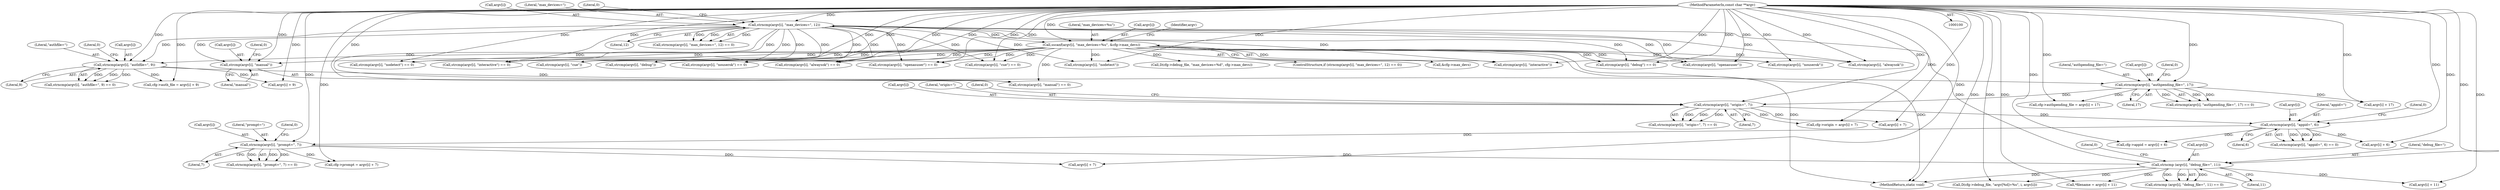 digraph "0_pam-u2f_18b1914e32b74ff52000f10e97067e841e5fff62_0@array" {
"1000147" [label="(Call,strcmp(argv[i], \"manual\"))"];
"1000129" [label="(Call,strncmp(argv[i], \"max_devices=\", 12))"];
"1000341" [label="(Call,strncmp (argv[i], \"debug_file=\", 11))"];
"1000323" [label="(Call,strncmp(argv[i], \"prompt=\", 7))"];
"1000305" [label="(Call,strncmp(argv[i], \"appid=\", 6))"];
"1000287" [label="(Call,strncmp(argv[i], \"origin=\", 7))"];
"1000269" [label="(Call,strncmp(argv[i], \"authpending_file=\", 17))"];
"1000251" [label="(Call,strncmp(argv[i], \"authfile=\", 9))"];
"1000103" [label="(MethodParameterIn,const char **argv)"];
"1000136" [label="(Call,sscanf(argv[i], \"max_devices=%u\", &cfg->max_devs))"];
"1000347" [label="(Literal,0)"];
"1000312" [label="(Call,cfg->appid = argv[i] + 6)"];
"1000137" [label="(Call,argv[i])"];
"1000238" [label="(Call,strcmp(argv[i], \"nodetect\"))"];
"1000288" [label="(Call,argv[i])"];
"1000316" [label="(Call,argv[i] + 6)"];
"1000252" [label="(Call,argv[i])"];
"1000250" [label="(Call,strncmp(argv[i], \"authfile=\", 9) == 0)"];
"1000305" [label="(Call,strncmp(argv[i], \"appid=\", 6))"];
"1000141" [label="(Call,&cfg->max_devs)"];
"1000258" [label="(Call,cfg->auth_file = argv[i] + 9)"];
"1000151" [label="(Literal,\"manual\")"];
"1000211" [label="(Call,strcmp(argv[i], \"interactive\") == 0)"];
"1000147" [label="(Call,strcmp(argv[i], \"manual\"))"];
"1000146" [label="(Call,strcmp(argv[i], \"manual\") == 0)"];
"1000160" [label="(Call,strcmp(argv[i], \"debug\"))"];
"1000291" [label="(Literal,\"origin=\")"];
"1000273" [label="(Literal,\"authpending_file=\")"];
"1000268" [label="(Call,strncmp(argv[i], \"authpending_file=\", 17) == 0)"];
"1000198" [label="(Call,strcmp(argv[i], \"alwaysok\") == 0)"];
"1000129" [label="(Call,strncmp(argv[i], \"max_devices=\", 12))"];
"1000324" [label="(Call,argv[i])"];
"1000287" [label="(Call,strncmp(argv[i], \"origin=\", 7))"];
"1000323" [label="(Call,strncmp(argv[i], \"prompt=\", 7))"];
"1000294" [label="(Call,cfg->origin = argv[i] + 7)"];
"1000330" [label="(Call,cfg->prompt = argv[i] + 7)"];
"1000327" [label="(Literal,\"prompt=\")"];
"1000329" [label="(Literal,0)"];
"1000306" [label="(Call,argv[i])"];
"1000224" [label="(Call,strcmp(argv[i], \"cue\") == 0)"];
"1000152" [label="(Literal,0)"];
"1000340" [label="(Call,strncmp (argv[i], \"debug_file=\", 11) == 0)"];
"1000309" [label="(Literal,\"appid=\")"];
"1000274" [label="(Literal,17)"];
"1000276" [label="(Call,cfg->authpending_file = argv[i] + 17)"];
"1000127" [label="(ControlStructure,if (strncmp(argv[i], \"max_devices=\", 12) == 0))"];
"1000607" [label="(MethodReturn,static void)"];
"1000342" [label="(Call,argv[i])"];
"1000311" [label="(Literal,0)"];
"1000212" [label="(Call,strcmp(argv[i], \"interactive\"))"];
"1000304" [label="(Call,strncmp(argv[i], \"appid=\", 6) == 0)"];
"1000269" [label="(Call,strncmp(argv[i], \"authpending_file=\", 17))"];
"1000292" [label="(Literal,7)"];
"1000270" [label="(Call,argv[i])"];
"1000275" [label="(Literal,0)"];
"1000159" [label="(Call,strcmp(argv[i], \"debug\") == 0)"];
"1000257" [label="(Literal,0)"];
"1000262" [label="(Call,argv[i] + 9)"];
"1000255" [label="(Literal,\"authfile=\")"];
"1000186" [label="(Call,strcmp(argv[i], \"openasuser\"))"];
"1000461" [label="(Call,D(cfg->debug_file, \"argv[%d]=%s\", i, argv[i]))"];
"1000136" [label="(Call,sscanf(argv[i], \"max_devices=%u\", &cfg->max_devs))"];
"1000310" [label="(Literal,6)"];
"1000286" [label="(Call,strncmp(argv[i], \"origin=\", 7) == 0)"];
"1000350" [label="(Call,*filename = argv[i] + 11)"];
"1000293" [label="(Literal,0)"];
"1000149" [label="(Identifier,argv)"];
"1000148" [label="(Call,argv[i])"];
"1000341" [label="(Call,strncmp (argv[i], \"debug_file=\", 11))"];
"1000345" [label="(Literal,\"debug_file=\")"];
"1000173" [label="(Call,strcmp(argv[i], \"nouserok\"))"];
"1000128" [label="(Call,strncmp(argv[i], \"max_devices=\", 12) == 0)"];
"1000133" [label="(Literal,\"max_devices=\")"];
"1000352" [label="(Call,argv[i] + 11)"];
"1000199" [label="(Call,strcmp(argv[i], \"alwaysok\"))"];
"1000328" [label="(Literal,7)"];
"1000298" [label="(Call,argv[i] + 7)"];
"1000256" [label="(Literal,9)"];
"1000470" [label="(Call,D(cfg->debug_file, \"max_devices=%d\", cfg->max_devs))"];
"1000134" [label="(Literal,12)"];
"1000237" [label="(Call,strcmp(argv[i], \"nodetect\") == 0)"];
"1000225" [label="(Call,strcmp(argv[i], \"cue\"))"];
"1000346" [label="(Literal,11)"];
"1000322" [label="(Call,strncmp(argv[i], \"prompt=\", 7) == 0)"];
"1000140" [label="(Literal,\"max_devices=%u\")"];
"1000172" [label="(Call,strcmp(argv[i], \"nouserok\") == 0)"];
"1000103" [label="(MethodParameterIn,const char **argv)"];
"1000135" [label="(Literal,0)"];
"1000280" [label="(Call,argv[i] + 17)"];
"1000251" [label="(Call,strncmp(argv[i], \"authfile=\", 9))"];
"1000334" [label="(Call,argv[i] + 7)"];
"1000185" [label="(Call,strcmp(argv[i], \"openasuser\") == 0)"];
"1000130" [label="(Call,argv[i])"];
"1000147" -> "1000146"  [label="AST: "];
"1000147" -> "1000151"  [label="CFG: "];
"1000148" -> "1000147"  [label="AST: "];
"1000151" -> "1000147"  [label="AST: "];
"1000152" -> "1000147"  [label="CFG: "];
"1000129" -> "1000147"  [label="DDG: "];
"1000136" -> "1000147"  [label="DDG: "];
"1000103" -> "1000147"  [label="DDG: "];
"1000129" -> "1000128"  [label="AST: "];
"1000129" -> "1000134"  [label="CFG: "];
"1000130" -> "1000129"  [label="AST: "];
"1000133" -> "1000129"  [label="AST: "];
"1000134" -> "1000129"  [label="AST: "];
"1000135" -> "1000129"  [label="CFG: "];
"1000129" -> "1000128"  [label="DDG: "];
"1000129" -> "1000128"  [label="DDG: "];
"1000129" -> "1000128"  [label="DDG: "];
"1000341" -> "1000129"  [label="DDG: "];
"1000103" -> "1000129"  [label="DDG: "];
"1000129" -> "1000136"  [label="DDG: "];
"1000129" -> "1000146"  [label="DDG: "];
"1000129" -> "1000159"  [label="DDG: "];
"1000129" -> "1000160"  [label="DDG: "];
"1000129" -> "1000172"  [label="DDG: "];
"1000129" -> "1000173"  [label="DDG: "];
"1000129" -> "1000185"  [label="DDG: "];
"1000129" -> "1000186"  [label="DDG: "];
"1000129" -> "1000198"  [label="DDG: "];
"1000129" -> "1000199"  [label="DDG: "];
"1000129" -> "1000211"  [label="DDG: "];
"1000129" -> "1000212"  [label="DDG: "];
"1000129" -> "1000224"  [label="DDG: "];
"1000129" -> "1000225"  [label="DDG: "];
"1000129" -> "1000237"  [label="DDG: "];
"1000129" -> "1000238"  [label="DDG: "];
"1000129" -> "1000251"  [label="DDG: "];
"1000341" -> "1000340"  [label="AST: "];
"1000341" -> "1000346"  [label="CFG: "];
"1000342" -> "1000341"  [label="AST: "];
"1000345" -> "1000341"  [label="AST: "];
"1000346" -> "1000341"  [label="AST: "];
"1000347" -> "1000341"  [label="CFG: "];
"1000341" -> "1000607"  [label="DDG: "];
"1000341" -> "1000340"  [label="DDG: "];
"1000341" -> "1000340"  [label="DDG: "];
"1000341" -> "1000340"  [label="DDG: "];
"1000323" -> "1000341"  [label="DDG: "];
"1000103" -> "1000341"  [label="DDG: "];
"1000341" -> "1000350"  [label="DDG: "];
"1000341" -> "1000352"  [label="DDG: "];
"1000341" -> "1000461"  [label="DDG: "];
"1000323" -> "1000322"  [label="AST: "];
"1000323" -> "1000328"  [label="CFG: "];
"1000324" -> "1000323"  [label="AST: "];
"1000327" -> "1000323"  [label="AST: "];
"1000328" -> "1000323"  [label="AST: "];
"1000329" -> "1000323"  [label="CFG: "];
"1000323" -> "1000322"  [label="DDG: "];
"1000323" -> "1000322"  [label="DDG: "];
"1000323" -> "1000322"  [label="DDG: "];
"1000305" -> "1000323"  [label="DDG: "];
"1000103" -> "1000323"  [label="DDG: "];
"1000323" -> "1000330"  [label="DDG: "];
"1000323" -> "1000334"  [label="DDG: "];
"1000305" -> "1000304"  [label="AST: "];
"1000305" -> "1000310"  [label="CFG: "];
"1000306" -> "1000305"  [label="AST: "];
"1000309" -> "1000305"  [label="AST: "];
"1000310" -> "1000305"  [label="AST: "];
"1000311" -> "1000305"  [label="CFG: "];
"1000305" -> "1000304"  [label="DDG: "];
"1000305" -> "1000304"  [label="DDG: "];
"1000305" -> "1000304"  [label="DDG: "];
"1000287" -> "1000305"  [label="DDG: "];
"1000103" -> "1000305"  [label="DDG: "];
"1000305" -> "1000312"  [label="DDG: "];
"1000305" -> "1000316"  [label="DDG: "];
"1000287" -> "1000286"  [label="AST: "];
"1000287" -> "1000292"  [label="CFG: "];
"1000288" -> "1000287"  [label="AST: "];
"1000291" -> "1000287"  [label="AST: "];
"1000292" -> "1000287"  [label="AST: "];
"1000293" -> "1000287"  [label="CFG: "];
"1000287" -> "1000286"  [label="DDG: "];
"1000287" -> "1000286"  [label="DDG: "];
"1000287" -> "1000286"  [label="DDG: "];
"1000269" -> "1000287"  [label="DDG: "];
"1000103" -> "1000287"  [label="DDG: "];
"1000287" -> "1000294"  [label="DDG: "];
"1000287" -> "1000298"  [label="DDG: "];
"1000269" -> "1000268"  [label="AST: "];
"1000269" -> "1000274"  [label="CFG: "];
"1000270" -> "1000269"  [label="AST: "];
"1000273" -> "1000269"  [label="AST: "];
"1000274" -> "1000269"  [label="AST: "];
"1000275" -> "1000269"  [label="CFG: "];
"1000269" -> "1000268"  [label="DDG: "];
"1000269" -> "1000268"  [label="DDG: "];
"1000269" -> "1000268"  [label="DDG: "];
"1000251" -> "1000269"  [label="DDG: "];
"1000103" -> "1000269"  [label="DDG: "];
"1000269" -> "1000276"  [label="DDG: "];
"1000269" -> "1000280"  [label="DDG: "];
"1000251" -> "1000250"  [label="AST: "];
"1000251" -> "1000256"  [label="CFG: "];
"1000252" -> "1000251"  [label="AST: "];
"1000255" -> "1000251"  [label="AST: "];
"1000256" -> "1000251"  [label="AST: "];
"1000257" -> "1000251"  [label="CFG: "];
"1000251" -> "1000250"  [label="DDG: "];
"1000251" -> "1000250"  [label="DDG: "];
"1000251" -> "1000250"  [label="DDG: "];
"1000103" -> "1000251"  [label="DDG: "];
"1000136" -> "1000251"  [label="DDG: "];
"1000251" -> "1000258"  [label="DDG: "];
"1000251" -> "1000262"  [label="DDG: "];
"1000103" -> "1000100"  [label="AST: "];
"1000103" -> "1000607"  [label="DDG: "];
"1000103" -> "1000136"  [label="DDG: "];
"1000103" -> "1000146"  [label="DDG: "];
"1000103" -> "1000159"  [label="DDG: "];
"1000103" -> "1000160"  [label="DDG: "];
"1000103" -> "1000172"  [label="DDG: "];
"1000103" -> "1000173"  [label="DDG: "];
"1000103" -> "1000185"  [label="DDG: "];
"1000103" -> "1000186"  [label="DDG: "];
"1000103" -> "1000198"  [label="DDG: "];
"1000103" -> "1000199"  [label="DDG: "];
"1000103" -> "1000211"  [label="DDG: "];
"1000103" -> "1000212"  [label="DDG: "];
"1000103" -> "1000224"  [label="DDG: "];
"1000103" -> "1000225"  [label="DDG: "];
"1000103" -> "1000237"  [label="DDG: "];
"1000103" -> "1000238"  [label="DDG: "];
"1000103" -> "1000258"  [label="DDG: "];
"1000103" -> "1000262"  [label="DDG: "];
"1000103" -> "1000276"  [label="DDG: "];
"1000103" -> "1000280"  [label="DDG: "];
"1000103" -> "1000294"  [label="DDG: "];
"1000103" -> "1000298"  [label="DDG: "];
"1000103" -> "1000312"  [label="DDG: "];
"1000103" -> "1000316"  [label="DDG: "];
"1000103" -> "1000330"  [label="DDG: "];
"1000103" -> "1000334"  [label="DDG: "];
"1000103" -> "1000350"  [label="DDG: "];
"1000103" -> "1000352"  [label="DDG: "];
"1000103" -> "1000461"  [label="DDG: "];
"1000136" -> "1000127"  [label="AST: "];
"1000136" -> "1000141"  [label="CFG: "];
"1000137" -> "1000136"  [label="AST: "];
"1000140" -> "1000136"  [label="AST: "];
"1000141" -> "1000136"  [label="AST: "];
"1000149" -> "1000136"  [label="CFG: "];
"1000136" -> "1000607"  [label="DDG: "];
"1000136" -> "1000607"  [label="DDG: "];
"1000136" -> "1000146"  [label="DDG: "];
"1000136" -> "1000159"  [label="DDG: "];
"1000136" -> "1000160"  [label="DDG: "];
"1000136" -> "1000172"  [label="DDG: "];
"1000136" -> "1000173"  [label="DDG: "];
"1000136" -> "1000185"  [label="DDG: "];
"1000136" -> "1000186"  [label="DDG: "];
"1000136" -> "1000198"  [label="DDG: "];
"1000136" -> "1000199"  [label="DDG: "];
"1000136" -> "1000211"  [label="DDG: "];
"1000136" -> "1000212"  [label="DDG: "];
"1000136" -> "1000224"  [label="DDG: "];
"1000136" -> "1000225"  [label="DDG: "];
"1000136" -> "1000237"  [label="DDG: "];
"1000136" -> "1000238"  [label="DDG: "];
"1000136" -> "1000470"  [label="DDG: "];
}
